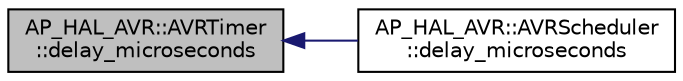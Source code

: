 digraph "AP_HAL_AVR::AVRTimer::delay_microseconds"
{
 // INTERACTIVE_SVG=YES
  edge [fontname="Helvetica",fontsize="10",labelfontname="Helvetica",labelfontsize="10"];
  node [fontname="Helvetica",fontsize="10",shape=record];
  rankdir="LR";
  Node1 [label="AP_HAL_AVR::AVRTimer\l::delay_microseconds",height=0.2,width=0.4,color="black", fillcolor="grey75", style="filled" fontcolor="black"];
  Node1 -> Node2 [dir="back",color="midnightblue",fontsize="10",style="solid",fontname="Helvetica"];
  Node2 [label="AP_HAL_AVR::AVRScheduler\l::delay_microseconds",height=0.2,width=0.4,color="black", fillcolor="white", style="filled",URL="$classAP__HAL__AVR_1_1AVRScheduler.html#a8703fcc62a89853bec854c83a97d0aad"];
}
